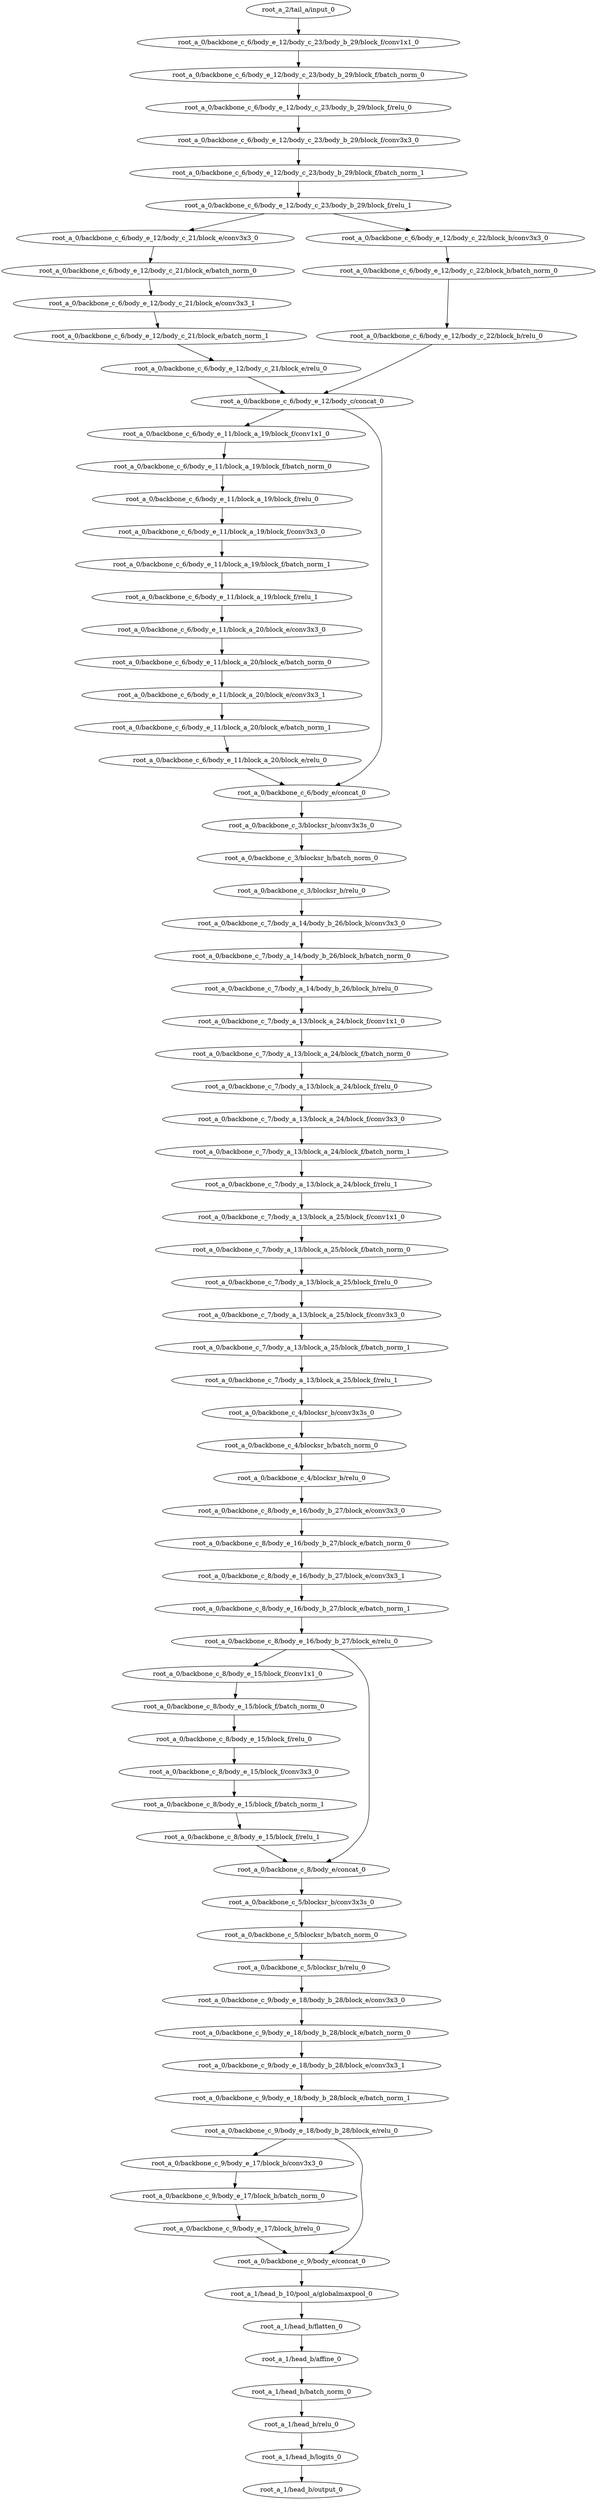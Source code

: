 digraph root_a {
	"root_a_2/tail_a/input_0"
	"root_a_0/backbone_c_6/body_e_12/body_c_23/body_b_29/block_f/conv1x1_0"
	"root_a_0/backbone_c_6/body_e_12/body_c_23/body_b_29/block_f/batch_norm_0"
	"root_a_0/backbone_c_6/body_e_12/body_c_23/body_b_29/block_f/relu_0"
	"root_a_0/backbone_c_6/body_e_12/body_c_23/body_b_29/block_f/conv3x3_0"
	"root_a_0/backbone_c_6/body_e_12/body_c_23/body_b_29/block_f/batch_norm_1"
	"root_a_0/backbone_c_6/body_e_12/body_c_23/body_b_29/block_f/relu_1"
	"root_a_0/backbone_c_6/body_e_12/body_c_21/block_e/conv3x3_0"
	"root_a_0/backbone_c_6/body_e_12/body_c_21/block_e/batch_norm_0"
	"root_a_0/backbone_c_6/body_e_12/body_c_21/block_e/conv3x3_1"
	"root_a_0/backbone_c_6/body_e_12/body_c_21/block_e/batch_norm_1"
	"root_a_0/backbone_c_6/body_e_12/body_c_21/block_e/relu_0"
	"root_a_0/backbone_c_6/body_e_12/body_c_22/block_b/conv3x3_0"
	"root_a_0/backbone_c_6/body_e_12/body_c_22/block_b/batch_norm_0"
	"root_a_0/backbone_c_6/body_e_12/body_c_22/block_b/relu_0"
	"root_a_0/backbone_c_6/body_e_12/body_c/concat_0"
	"root_a_0/backbone_c_6/body_e_11/block_a_19/block_f/conv1x1_0"
	"root_a_0/backbone_c_6/body_e_11/block_a_19/block_f/batch_norm_0"
	"root_a_0/backbone_c_6/body_e_11/block_a_19/block_f/relu_0"
	"root_a_0/backbone_c_6/body_e_11/block_a_19/block_f/conv3x3_0"
	"root_a_0/backbone_c_6/body_e_11/block_a_19/block_f/batch_norm_1"
	"root_a_0/backbone_c_6/body_e_11/block_a_19/block_f/relu_1"
	"root_a_0/backbone_c_6/body_e_11/block_a_20/block_e/conv3x3_0"
	"root_a_0/backbone_c_6/body_e_11/block_a_20/block_e/batch_norm_0"
	"root_a_0/backbone_c_6/body_e_11/block_a_20/block_e/conv3x3_1"
	"root_a_0/backbone_c_6/body_e_11/block_a_20/block_e/batch_norm_1"
	"root_a_0/backbone_c_6/body_e_11/block_a_20/block_e/relu_0"
	"root_a_0/backbone_c_6/body_e/concat_0"
	"root_a_0/backbone_c_3/blocksr_b/conv3x3s_0"
	"root_a_0/backbone_c_3/blocksr_b/batch_norm_0"
	"root_a_0/backbone_c_3/blocksr_b/relu_0"
	"root_a_0/backbone_c_7/body_a_14/body_b_26/block_b/conv3x3_0"
	"root_a_0/backbone_c_7/body_a_14/body_b_26/block_b/batch_norm_0"
	"root_a_0/backbone_c_7/body_a_14/body_b_26/block_b/relu_0"
	"root_a_0/backbone_c_7/body_a_13/block_a_24/block_f/conv1x1_0"
	"root_a_0/backbone_c_7/body_a_13/block_a_24/block_f/batch_norm_0"
	"root_a_0/backbone_c_7/body_a_13/block_a_24/block_f/relu_0"
	"root_a_0/backbone_c_7/body_a_13/block_a_24/block_f/conv3x3_0"
	"root_a_0/backbone_c_7/body_a_13/block_a_24/block_f/batch_norm_1"
	"root_a_0/backbone_c_7/body_a_13/block_a_24/block_f/relu_1"
	"root_a_0/backbone_c_7/body_a_13/block_a_25/block_f/conv1x1_0"
	"root_a_0/backbone_c_7/body_a_13/block_a_25/block_f/batch_norm_0"
	"root_a_0/backbone_c_7/body_a_13/block_a_25/block_f/relu_0"
	"root_a_0/backbone_c_7/body_a_13/block_a_25/block_f/conv3x3_0"
	"root_a_0/backbone_c_7/body_a_13/block_a_25/block_f/batch_norm_1"
	"root_a_0/backbone_c_7/body_a_13/block_a_25/block_f/relu_1"
	"root_a_0/backbone_c_4/blocksr_b/conv3x3s_0"
	"root_a_0/backbone_c_4/blocksr_b/batch_norm_0"
	"root_a_0/backbone_c_4/blocksr_b/relu_0"
	"root_a_0/backbone_c_8/body_e_16/body_b_27/block_e/conv3x3_0"
	"root_a_0/backbone_c_8/body_e_16/body_b_27/block_e/batch_norm_0"
	"root_a_0/backbone_c_8/body_e_16/body_b_27/block_e/conv3x3_1"
	"root_a_0/backbone_c_8/body_e_16/body_b_27/block_e/batch_norm_1"
	"root_a_0/backbone_c_8/body_e_16/body_b_27/block_e/relu_0"
	"root_a_0/backbone_c_8/body_e_15/block_f/conv1x1_0"
	"root_a_0/backbone_c_8/body_e_15/block_f/batch_norm_0"
	"root_a_0/backbone_c_8/body_e_15/block_f/relu_0"
	"root_a_0/backbone_c_8/body_e_15/block_f/conv3x3_0"
	"root_a_0/backbone_c_8/body_e_15/block_f/batch_norm_1"
	"root_a_0/backbone_c_8/body_e_15/block_f/relu_1"
	"root_a_0/backbone_c_8/body_e/concat_0"
	"root_a_0/backbone_c_5/blocksr_b/conv3x3s_0"
	"root_a_0/backbone_c_5/blocksr_b/batch_norm_0"
	"root_a_0/backbone_c_5/blocksr_b/relu_0"
	"root_a_0/backbone_c_9/body_e_18/body_b_28/block_e/conv3x3_0"
	"root_a_0/backbone_c_9/body_e_18/body_b_28/block_e/batch_norm_0"
	"root_a_0/backbone_c_9/body_e_18/body_b_28/block_e/conv3x3_1"
	"root_a_0/backbone_c_9/body_e_18/body_b_28/block_e/batch_norm_1"
	"root_a_0/backbone_c_9/body_e_18/body_b_28/block_e/relu_0"
	"root_a_0/backbone_c_9/body_e_17/block_b/conv3x3_0"
	"root_a_0/backbone_c_9/body_e_17/block_b/batch_norm_0"
	"root_a_0/backbone_c_9/body_e_17/block_b/relu_0"
	"root_a_0/backbone_c_9/body_e/concat_0"
	"root_a_1/head_b_10/pool_a/globalmaxpool_0"
	"root_a_1/head_b/flatten_0"
	"root_a_1/head_b/affine_0"
	"root_a_1/head_b/batch_norm_0"
	"root_a_1/head_b/relu_0"
	"root_a_1/head_b/logits_0"
	"root_a_1/head_b/output_0"

	"root_a_2/tail_a/input_0" -> "root_a_0/backbone_c_6/body_e_12/body_c_23/body_b_29/block_f/conv1x1_0"
	"root_a_0/backbone_c_6/body_e_12/body_c_23/body_b_29/block_f/conv1x1_0" -> "root_a_0/backbone_c_6/body_e_12/body_c_23/body_b_29/block_f/batch_norm_0"
	"root_a_0/backbone_c_6/body_e_12/body_c_23/body_b_29/block_f/batch_norm_0" -> "root_a_0/backbone_c_6/body_e_12/body_c_23/body_b_29/block_f/relu_0"
	"root_a_0/backbone_c_6/body_e_12/body_c_23/body_b_29/block_f/relu_0" -> "root_a_0/backbone_c_6/body_e_12/body_c_23/body_b_29/block_f/conv3x3_0"
	"root_a_0/backbone_c_6/body_e_12/body_c_23/body_b_29/block_f/conv3x3_0" -> "root_a_0/backbone_c_6/body_e_12/body_c_23/body_b_29/block_f/batch_norm_1"
	"root_a_0/backbone_c_6/body_e_12/body_c_23/body_b_29/block_f/batch_norm_1" -> "root_a_0/backbone_c_6/body_e_12/body_c_23/body_b_29/block_f/relu_1"
	"root_a_0/backbone_c_6/body_e_12/body_c_23/body_b_29/block_f/relu_1" -> "root_a_0/backbone_c_6/body_e_12/body_c_21/block_e/conv3x3_0"
	"root_a_0/backbone_c_6/body_e_12/body_c_21/block_e/conv3x3_0" -> "root_a_0/backbone_c_6/body_e_12/body_c_21/block_e/batch_norm_0"
	"root_a_0/backbone_c_6/body_e_12/body_c_21/block_e/batch_norm_0" -> "root_a_0/backbone_c_6/body_e_12/body_c_21/block_e/conv3x3_1"
	"root_a_0/backbone_c_6/body_e_12/body_c_21/block_e/conv3x3_1" -> "root_a_0/backbone_c_6/body_e_12/body_c_21/block_e/batch_norm_1"
	"root_a_0/backbone_c_6/body_e_12/body_c_21/block_e/batch_norm_1" -> "root_a_0/backbone_c_6/body_e_12/body_c_21/block_e/relu_0"
	"root_a_0/backbone_c_6/body_e_12/body_c_23/body_b_29/block_f/relu_1" -> "root_a_0/backbone_c_6/body_e_12/body_c_22/block_b/conv3x3_0"
	"root_a_0/backbone_c_6/body_e_12/body_c_22/block_b/conv3x3_0" -> "root_a_0/backbone_c_6/body_e_12/body_c_22/block_b/batch_norm_0"
	"root_a_0/backbone_c_6/body_e_12/body_c_22/block_b/batch_norm_0" -> "root_a_0/backbone_c_6/body_e_12/body_c_22/block_b/relu_0"
	"root_a_0/backbone_c_6/body_e_12/body_c_21/block_e/relu_0" -> "root_a_0/backbone_c_6/body_e_12/body_c/concat_0"
	"root_a_0/backbone_c_6/body_e_12/body_c_22/block_b/relu_0" -> "root_a_0/backbone_c_6/body_e_12/body_c/concat_0"
	"root_a_0/backbone_c_6/body_e_12/body_c/concat_0" -> "root_a_0/backbone_c_6/body_e_11/block_a_19/block_f/conv1x1_0"
	"root_a_0/backbone_c_6/body_e_11/block_a_19/block_f/conv1x1_0" -> "root_a_0/backbone_c_6/body_e_11/block_a_19/block_f/batch_norm_0"
	"root_a_0/backbone_c_6/body_e_11/block_a_19/block_f/batch_norm_0" -> "root_a_0/backbone_c_6/body_e_11/block_a_19/block_f/relu_0"
	"root_a_0/backbone_c_6/body_e_11/block_a_19/block_f/relu_0" -> "root_a_0/backbone_c_6/body_e_11/block_a_19/block_f/conv3x3_0"
	"root_a_0/backbone_c_6/body_e_11/block_a_19/block_f/conv3x3_0" -> "root_a_0/backbone_c_6/body_e_11/block_a_19/block_f/batch_norm_1"
	"root_a_0/backbone_c_6/body_e_11/block_a_19/block_f/batch_norm_1" -> "root_a_0/backbone_c_6/body_e_11/block_a_19/block_f/relu_1"
	"root_a_0/backbone_c_6/body_e_11/block_a_19/block_f/relu_1" -> "root_a_0/backbone_c_6/body_e_11/block_a_20/block_e/conv3x3_0"
	"root_a_0/backbone_c_6/body_e_11/block_a_20/block_e/conv3x3_0" -> "root_a_0/backbone_c_6/body_e_11/block_a_20/block_e/batch_norm_0"
	"root_a_0/backbone_c_6/body_e_11/block_a_20/block_e/batch_norm_0" -> "root_a_0/backbone_c_6/body_e_11/block_a_20/block_e/conv3x3_1"
	"root_a_0/backbone_c_6/body_e_11/block_a_20/block_e/conv3x3_1" -> "root_a_0/backbone_c_6/body_e_11/block_a_20/block_e/batch_norm_1"
	"root_a_0/backbone_c_6/body_e_11/block_a_20/block_e/batch_norm_1" -> "root_a_0/backbone_c_6/body_e_11/block_a_20/block_e/relu_0"
	"root_a_0/backbone_c_6/body_e_12/body_c/concat_0" -> "root_a_0/backbone_c_6/body_e/concat_0"
	"root_a_0/backbone_c_6/body_e_11/block_a_20/block_e/relu_0" -> "root_a_0/backbone_c_6/body_e/concat_0"
	"root_a_0/backbone_c_6/body_e/concat_0" -> "root_a_0/backbone_c_3/blocksr_b/conv3x3s_0"
	"root_a_0/backbone_c_3/blocksr_b/conv3x3s_0" -> "root_a_0/backbone_c_3/blocksr_b/batch_norm_0"
	"root_a_0/backbone_c_3/blocksr_b/batch_norm_0" -> "root_a_0/backbone_c_3/blocksr_b/relu_0"
	"root_a_0/backbone_c_3/blocksr_b/relu_0" -> "root_a_0/backbone_c_7/body_a_14/body_b_26/block_b/conv3x3_0"
	"root_a_0/backbone_c_7/body_a_14/body_b_26/block_b/conv3x3_0" -> "root_a_0/backbone_c_7/body_a_14/body_b_26/block_b/batch_norm_0"
	"root_a_0/backbone_c_7/body_a_14/body_b_26/block_b/batch_norm_0" -> "root_a_0/backbone_c_7/body_a_14/body_b_26/block_b/relu_0"
	"root_a_0/backbone_c_7/body_a_14/body_b_26/block_b/relu_0" -> "root_a_0/backbone_c_7/body_a_13/block_a_24/block_f/conv1x1_0"
	"root_a_0/backbone_c_7/body_a_13/block_a_24/block_f/conv1x1_0" -> "root_a_0/backbone_c_7/body_a_13/block_a_24/block_f/batch_norm_0"
	"root_a_0/backbone_c_7/body_a_13/block_a_24/block_f/batch_norm_0" -> "root_a_0/backbone_c_7/body_a_13/block_a_24/block_f/relu_0"
	"root_a_0/backbone_c_7/body_a_13/block_a_24/block_f/relu_0" -> "root_a_0/backbone_c_7/body_a_13/block_a_24/block_f/conv3x3_0"
	"root_a_0/backbone_c_7/body_a_13/block_a_24/block_f/conv3x3_0" -> "root_a_0/backbone_c_7/body_a_13/block_a_24/block_f/batch_norm_1"
	"root_a_0/backbone_c_7/body_a_13/block_a_24/block_f/batch_norm_1" -> "root_a_0/backbone_c_7/body_a_13/block_a_24/block_f/relu_1"
	"root_a_0/backbone_c_7/body_a_13/block_a_24/block_f/relu_1" -> "root_a_0/backbone_c_7/body_a_13/block_a_25/block_f/conv1x1_0"
	"root_a_0/backbone_c_7/body_a_13/block_a_25/block_f/conv1x1_0" -> "root_a_0/backbone_c_7/body_a_13/block_a_25/block_f/batch_norm_0"
	"root_a_0/backbone_c_7/body_a_13/block_a_25/block_f/batch_norm_0" -> "root_a_0/backbone_c_7/body_a_13/block_a_25/block_f/relu_0"
	"root_a_0/backbone_c_7/body_a_13/block_a_25/block_f/relu_0" -> "root_a_0/backbone_c_7/body_a_13/block_a_25/block_f/conv3x3_0"
	"root_a_0/backbone_c_7/body_a_13/block_a_25/block_f/conv3x3_0" -> "root_a_0/backbone_c_7/body_a_13/block_a_25/block_f/batch_norm_1"
	"root_a_0/backbone_c_7/body_a_13/block_a_25/block_f/batch_norm_1" -> "root_a_0/backbone_c_7/body_a_13/block_a_25/block_f/relu_1"
	"root_a_0/backbone_c_7/body_a_13/block_a_25/block_f/relu_1" -> "root_a_0/backbone_c_4/blocksr_b/conv3x3s_0"
	"root_a_0/backbone_c_4/blocksr_b/conv3x3s_0" -> "root_a_0/backbone_c_4/blocksr_b/batch_norm_0"
	"root_a_0/backbone_c_4/blocksr_b/batch_norm_0" -> "root_a_0/backbone_c_4/blocksr_b/relu_0"
	"root_a_0/backbone_c_4/blocksr_b/relu_0" -> "root_a_0/backbone_c_8/body_e_16/body_b_27/block_e/conv3x3_0"
	"root_a_0/backbone_c_8/body_e_16/body_b_27/block_e/conv3x3_0" -> "root_a_0/backbone_c_8/body_e_16/body_b_27/block_e/batch_norm_0"
	"root_a_0/backbone_c_8/body_e_16/body_b_27/block_e/batch_norm_0" -> "root_a_0/backbone_c_8/body_e_16/body_b_27/block_e/conv3x3_1"
	"root_a_0/backbone_c_8/body_e_16/body_b_27/block_e/conv3x3_1" -> "root_a_0/backbone_c_8/body_e_16/body_b_27/block_e/batch_norm_1"
	"root_a_0/backbone_c_8/body_e_16/body_b_27/block_e/batch_norm_1" -> "root_a_0/backbone_c_8/body_e_16/body_b_27/block_e/relu_0"
	"root_a_0/backbone_c_8/body_e_16/body_b_27/block_e/relu_0" -> "root_a_0/backbone_c_8/body_e_15/block_f/conv1x1_0"
	"root_a_0/backbone_c_8/body_e_15/block_f/conv1x1_0" -> "root_a_0/backbone_c_8/body_e_15/block_f/batch_norm_0"
	"root_a_0/backbone_c_8/body_e_15/block_f/batch_norm_0" -> "root_a_0/backbone_c_8/body_e_15/block_f/relu_0"
	"root_a_0/backbone_c_8/body_e_15/block_f/relu_0" -> "root_a_0/backbone_c_8/body_e_15/block_f/conv3x3_0"
	"root_a_0/backbone_c_8/body_e_15/block_f/conv3x3_0" -> "root_a_0/backbone_c_8/body_e_15/block_f/batch_norm_1"
	"root_a_0/backbone_c_8/body_e_15/block_f/batch_norm_1" -> "root_a_0/backbone_c_8/body_e_15/block_f/relu_1"
	"root_a_0/backbone_c_8/body_e_16/body_b_27/block_e/relu_0" -> "root_a_0/backbone_c_8/body_e/concat_0"
	"root_a_0/backbone_c_8/body_e_15/block_f/relu_1" -> "root_a_0/backbone_c_8/body_e/concat_0"
	"root_a_0/backbone_c_8/body_e/concat_0" -> "root_a_0/backbone_c_5/blocksr_b/conv3x3s_0"
	"root_a_0/backbone_c_5/blocksr_b/conv3x3s_0" -> "root_a_0/backbone_c_5/blocksr_b/batch_norm_0"
	"root_a_0/backbone_c_5/blocksr_b/batch_norm_0" -> "root_a_0/backbone_c_5/blocksr_b/relu_0"
	"root_a_0/backbone_c_5/blocksr_b/relu_0" -> "root_a_0/backbone_c_9/body_e_18/body_b_28/block_e/conv3x3_0"
	"root_a_0/backbone_c_9/body_e_18/body_b_28/block_e/conv3x3_0" -> "root_a_0/backbone_c_9/body_e_18/body_b_28/block_e/batch_norm_0"
	"root_a_0/backbone_c_9/body_e_18/body_b_28/block_e/batch_norm_0" -> "root_a_0/backbone_c_9/body_e_18/body_b_28/block_e/conv3x3_1"
	"root_a_0/backbone_c_9/body_e_18/body_b_28/block_e/conv3x3_1" -> "root_a_0/backbone_c_9/body_e_18/body_b_28/block_e/batch_norm_1"
	"root_a_0/backbone_c_9/body_e_18/body_b_28/block_e/batch_norm_1" -> "root_a_0/backbone_c_9/body_e_18/body_b_28/block_e/relu_0"
	"root_a_0/backbone_c_9/body_e_18/body_b_28/block_e/relu_0" -> "root_a_0/backbone_c_9/body_e_17/block_b/conv3x3_0"
	"root_a_0/backbone_c_9/body_e_17/block_b/conv3x3_0" -> "root_a_0/backbone_c_9/body_e_17/block_b/batch_norm_0"
	"root_a_0/backbone_c_9/body_e_17/block_b/batch_norm_0" -> "root_a_0/backbone_c_9/body_e_17/block_b/relu_0"
	"root_a_0/backbone_c_9/body_e_18/body_b_28/block_e/relu_0" -> "root_a_0/backbone_c_9/body_e/concat_0"
	"root_a_0/backbone_c_9/body_e_17/block_b/relu_0" -> "root_a_0/backbone_c_9/body_e/concat_0"
	"root_a_0/backbone_c_9/body_e/concat_0" -> "root_a_1/head_b_10/pool_a/globalmaxpool_0"
	"root_a_1/head_b_10/pool_a/globalmaxpool_0" -> "root_a_1/head_b/flatten_0"
	"root_a_1/head_b/flatten_0" -> "root_a_1/head_b/affine_0"
	"root_a_1/head_b/affine_0" -> "root_a_1/head_b/batch_norm_0"
	"root_a_1/head_b/batch_norm_0" -> "root_a_1/head_b/relu_0"
	"root_a_1/head_b/relu_0" -> "root_a_1/head_b/logits_0"
	"root_a_1/head_b/logits_0" -> "root_a_1/head_b/output_0"

}